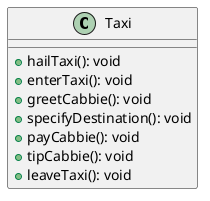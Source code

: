 @startuml Taxi
class Taxi {
    +hailTaxi(): void
    +enterTaxi(): void
    +greetCabbie(): void
    +specifyDestination(): void
    +payCabbie(): void
    +tipCabbie(): void
    +leaveTaxi(): void
}
@enduml
